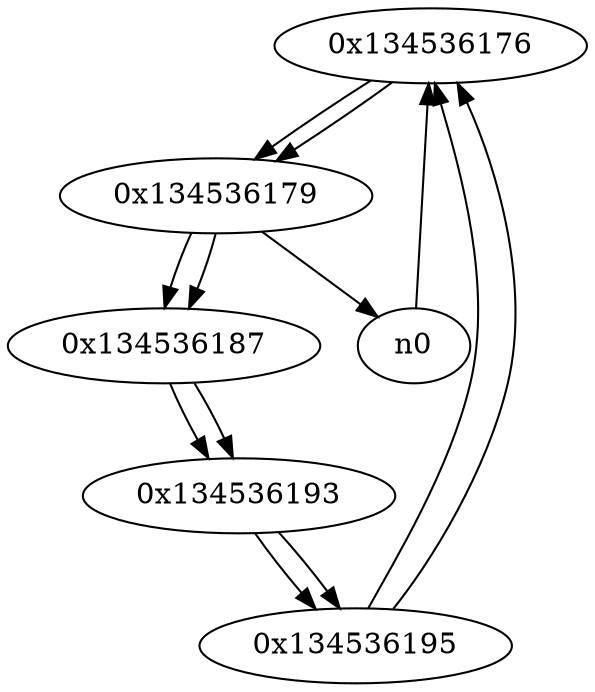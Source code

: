digraph G{
/* nodes */
  n1 [label="0x134536176"]
  n2 [label="0x134536179"]
  n3 [label="0x134536187"]
  n4 [label="0x134536193"]
  n5 [label="0x134536195"]
/* edges */
n1 -> n2;
n5 -> n1;
n0 -> n1;
n2 -> n3;
n2 -> n0;
n1 -> n2;
n3 -> n4;
n2 -> n3;
n4 -> n5;
n3 -> n4;
n5 -> n1;
n4 -> n5;
}
